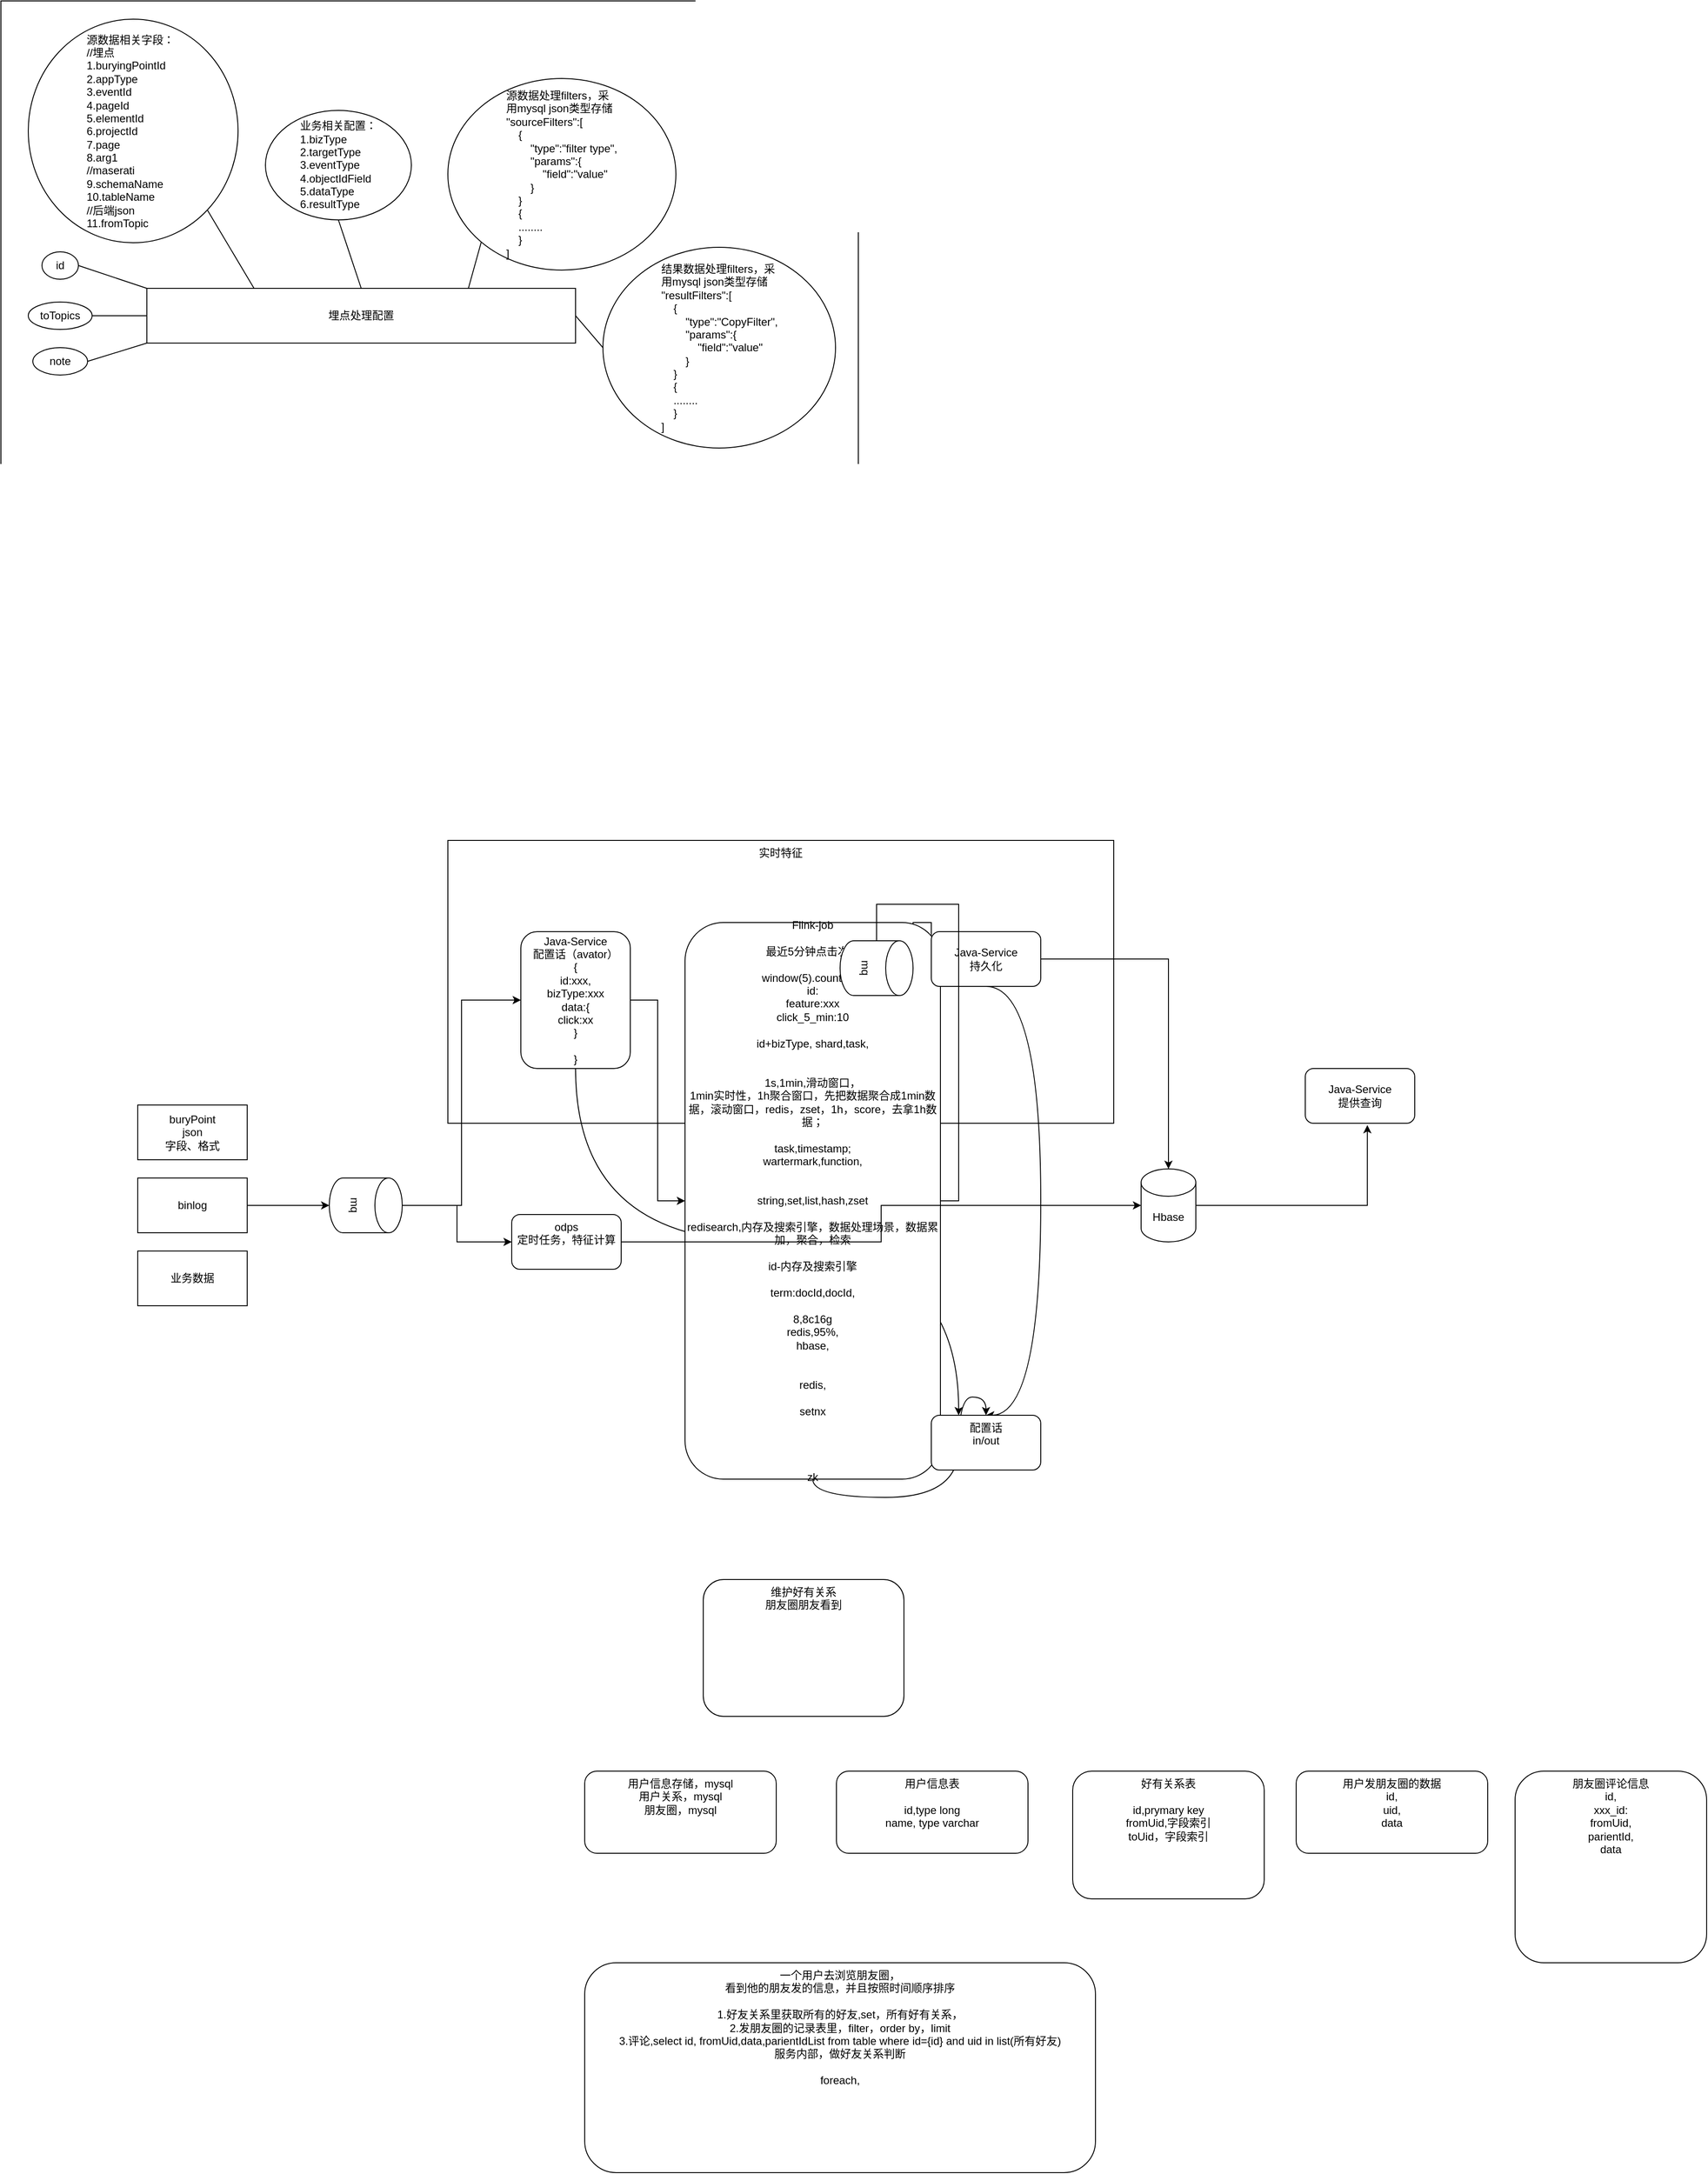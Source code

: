 <mxfile version="15.1.4" type="github">
  <diagram id="R2lEEEUBdFMjLlhIrx00" name="Page-1">
    <mxGraphModel dx="1186" dy="795" grid="1" gridSize="10" guides="1" tooltips="1" connect="1" arrows="1" fold="1" page="1" pageScale="1" pageWidth="850" pageHeight="1100" math="0" shadow="0" extFonts="Permanent Marker^https://fonts.googleapis.com/css?family=Permanent+Marker">
      <root>
        <mxCell id="0" />
        <mxCell id="1" parent="0" />
        <mxCell id="l1JvUQBuHf1RkBQ7X7X6-16" value="实时特征" style="rounded=0;whiteSpace=wrap;html=1;verticalAlign=top;" vertex="1" parent="1">
          <mxGeometry x="530" y="1040" width="730" height="310" as="geometry" />
        </mxCell>
        <mxCell id="MYoXy8F3OLypVtrj_-tT-12" value="" style="rounded=0;whiteSpace=wrap;html=1;align=left;" parent="1" vertex="1">
          <mxGeometry x="40" y="120" width="940" height="520" as="geometry" />
        </mxCell>
        <mxCell id="MYoXy8F3OLypVtrj_-tT-7" style="rounded=0;orthogonalLoop=1;jettySize=auto;html=1;exitX=0;exitY=0.5;exitDx=0;exitDy=0;entryX=1;entryY=0.5;entryDx=0;entryDy=0;endArrow=none;endFill=0;" parent="1" source="MYoXy8F3OLypVtrj_-tT-1" target="MYoXy8F3OLypVtrj_-tT-4" edge="1">
          <mxGeometry relative="1" as="geometry" />
        </mxCell>
        <mxCell id="MYoXy8F3OLypVtrj_-tT-10" style="edgeStyle=none;rounded=0;orthogonalLoop=1;jettySize=auto;html=1;exitX=0.25;exitY=0;exitDx=0;exitDy=0;entryX=1;entryY=1;entryDx=0;entryDy=0;endArrow=none;endFill=0;" parent="1" source="MYoXy8F3OLypVtrj_-tT-1" target="MYoXy8F3OLypVtrj_-tT-3" edge="1">
          <mxGeometry relative="1" as="geometry" />
        </mxCell>
        <mxCell id="MYoXy8F3OLypVtrj_-tT-11" style="edgeStyle=none;rounded=0;orthogonalLoop=1;jettySize=auto;html=1;exitX=0.75;exitY=0;exitDx=0;exitDy=0;entryX=0;entryY=1;entryDx=0;entryDy=0;endArrow=none;endFill=0;" parent="1" source="MYoXy8F3OLypVtrj_-tT-1" target="MYoXy8F3OLypVtrj_-tT-5" edge="1">
          <mxGeometry relative="1" as="geometry" />
        </mxCell>
        <mxCell id="MYoXy8F3OLypVtrj_-tT-26" style="edgeStyle=none;rounded=0;orthogonalLoop=1;jettySize=auto;html=1;exitX=0;exitY=1;exitDx=0;exitDy=0;entryX=1;entryY=0.5;entryDx=0;entryDy=0;endArrow=none;endFill=0;" parent="1" source="MYoXy8F3OLypVtrj_-tT-1" target="MYoXy8F3OLypVtrj_-tT-25" edge="1">
          <mxGeometry relative="1" as="geometry" />
        </mxCell>
        <mxCell id="MYoXy8F3OLypVtrj_-tT-30" style="edgeStyle=none;rounded=0;orthogonalLoop=1;jettySize=auto;html=1;exitX=1;exitY=0.5;exitDx=0;exitDy=0;entryX=0;entryY=0.5;entryDx=0;entryDy=0;endArrow=none;endFill=0;" parent="1" source="MYoXy8F3OLypVtrj_-tT-1" target="MYoXy8F3OLypVtrj_-tT-29" edge="1">
          <mxGeometry relative="1" as="geometry" />
        </mxCell>
        <mxCell id="MYoXy8F3OLypVtrj_-tT-64" style="edgeStyle=none;rounded=0;orthogonalLoop=1;jettySize=auto;html=1;exitX=0.5;exitY=0;exitDx=0;exitDy=0;entryX=0.5;entryY=1;entryDx=0;entryDy=0;endArrow=none;endFill=0;" parent="1" source="MYoXy8F3OLypVtrj_-tT-1" target="MYoXy8F3OLypVtrj_-tT-63" edge="1">
          <mxGeometry relative="1" as="geometry" />
        </mxCell>
        <mxCell id="MYoXy8F3OLypVtrj_-tT-1" value="埋点处理配置" style="rounded=0;whiteSpace=wrap;html=1;" parent="1" vertex="1">
          <mxGeometry x="200" y="435" width="470" height="60" as="geometry" />
        </mxCell>
        <mxCell id="MYoXy8F3OLypVtrj_-tT-2" value="id" style="ellipse;whiteSpace=wrap;html=1;" parent="1" vertex="1">
          <mxGeometry x="85" y="395" width="40" height="30" as="geometry" />
        </mxCell>
        <mxCell id="MYoXy8F3OLypVtrj_-tT-3" value="源数据相关字段：&lt;br&gt;//埋点&lt;br&gt;1.buryingPointId&lt;br&gt;2.appType&lt;br&gt;3.eventId&lt;br&gt;4.pageId&lt;br&gt;5.elementId&lt;br&gt;6.projectId&lt;br&gt;7.page&lt;br&gt;8.arg1&lt;br&gt;//maserati&lt;br&gt;9.schemaName&lt;br&gt;10.tableName&lt;br&gt;//后端json&lt;br&gt;11.fromTopic" style="ellipse;whiteSpace=wrap;html=1;align=left;spacingTop=0;spacing=64;" parent="1" vertex="1">
          <mxGeometry x="70" y="140" width="230" height="245" as="geometry" />
        </mxCell>
        <mxCell id="MYoXy8F3OLypVtrj_-tT-4" value="toTopics" style="ellipse;whiteSpace=wrap;html=1;" parent="1" vertex="1">
          <mxGeometry x="70" y="450" width="70" height="30" as="geometry" />
        </mxCell>
        <mxCell id="MYoXy8F3OLypVtrj_-tT-5" value="源数据处理filters，采用mysql json类型存储&lt;br&gt;&quot;sourceFilters&quot;:[&lt;br&gt;&amp;nbsp; &amp;nbsp; {&lt;br&gt;&amp;nbsp; &amp;nbsp; &amp;nbsp; &amp;nbsp; &quot;type&quot;:&quot;filter type&quot;,&lt;br&gt;&amp;nbsp; &amp;nbsp; &amp;nbsp; &amp;nbsp; &quot;params&quot;:{&lt;br&gt;&amp;nbsp; &amp;nbsp; &amp;nbsp; &amp;nbsp; &amp;nbsp; &amp;nbsp; &quot;field&quot;:&quot;value&quot;&lt;br&gt;&amp;nbsp; &amp;nbsp; &amp;nbsp; &amp;nbsp; }&lt;br&gt;&amp;nbsp; &amp;nbsp; }&lt;br&gt;&amp;nbsp; &amp;nbsp; {&lt;br&gt;&amp;nbsp; &amp;nbsp; ........&lt;br&gt;&amp;nbsp; &amp;nbsp; }&lt;br&gt;]" style="ellipse;whiteSpace=wrap;html=1;align=left;spacingTop=0;spacing=64;" parent="1" vertex="1">
          <mxGeometry x="530" y="205" width="250" height="210" as="geometry" />
        </mxCell>
        <mxCell id="MYoXy8F3OLypVtrj_-tT-6" value="" style="endArrow=none;html=1;entryX=1;entryY=0.5;entryDx=0;entryDy=0;exitX=0;exitY=0;exitDx=0;exitDy=0;" parent="1" source="MYoXy8F3OLypVtrj_-tT-1" target="MYoXy8F3OLypVtrj_-tT-2" edge="1">
          <mxGeometry width="50" height="50" relative="1" as="geometry">
            <mxPoint x="590" y="560" as="sourcePoint" />
            <mxPoint x="640" y="510" as="targetPoint" />
          </mxGeometry>
        </mxCell>
        <mxCell id="MYoXy8F3OLypVtrj_-tT-25" value="note" style="ellipse;whiteSpace=wrap;html=1;" parent="1" vertex="1">
          <mxGeometry x="75" y="500" width="60" height="30" as="geometry" />
        </mxCell>
        <mxCell id="MYoXy8F3OLypVtrj_-tT-29" value="结果数据处理filters，采用mysql json类型存储&lt;br&gt;&quot;resultFilters&quot;:[&lt;br&gt;&amp;nbsp; &amp;nbsp; {&lt;br&gt;&amp;nbsp; &amp;nbsp; &amp;nbsp; &amp;nbsp; &quot;type&quot;:&quot;CopyFilter&quot;,&lt;br&gt;&amp;nbsp; &amp;nbsp; &amp;nbsp; &amp;nbsp; &quot;params&quot;:{&lt;br&gt;&amp;nbsp; &amp;nbsp; &amp;nbsp; &amp;nbsp; &amp;nbsp; &amp;nbsp; &quot;field&quot;:&quot;value&quot;&lt;br&gt;&amp;nbsp; &amp;nbsp; &amp;nbsp; &amp;nbsp; }&lt;br&gt;&amp;nbsp; &amp;nbsp; }&lt;br&gt;&amp;nbsp; &amp;nbsp; {&lt;br&gt;&amp;nbsp; &amp;nbsp; ........&lt;br&gt;&amp;nbsp; &amp;nbsp; }&lt;br&gt;]" style="ellipse;whiteSpace=wrap;html=1;align=left;spacingTop=0;spacing=64;" parent="1" vertex="1">
          <mxGeometry x="700" y="390" width="255" height="220" as="geometry" />
        </mxCell>
        <mxCell id="MYoXy8F3OLypVtrj_-tT-63" value="业务相关配置：&lt;br&gt;1.bizType&lt;br&gt;2.targetType&lt;br&gt;3.eventType&lt;br&gt;4.objectIdField&lt;br&gt;5.dataType&lt;br&gt;6.&lt;span style=&quot;text-align: center&quot;&gt;resultType&lt;/span&gt;" style="ellipse;whiteSpace=wrap;html=1;align=left;spacingTop=0;spacing=38;" parent="1" vertex="1">
          <mxGeometry x="330" y="240" width="160" height="120" as="geometry" />
        </mxCell>
        <mxCell id="l1JvUQBuHf1RkBQ7X7X6-1" value="buryPoint&lt;br&gt;json&lt;br&gt;字段、格式" style="rounded=0;whiteSpace=wrap;html=1;" vertex="1" parent="1">
          <mxGeometry x="190" y="1330" width="120" height="60" as="geometry" />
        </mxCell>
        <mxCell id="l1JvUQBuHf1RkBQ7X7X6-5" style="edgeStyle=orthogonalEdgeStyle;rounded=0;orthogonalLoop=1;jettySize=auto;html=1;exitX=1;exitY=0.5;exitDx=0;exitDy=0;entryX=0.5;entryY=1;entryDx=0;entryDy=0;entryPerimeter=0;" edge="1" parent="1" source="l1JvUQBuHf1RkBQ7X7X6-2" target="l1JvUQBuHf1RkBQ7X7X6-4">
          <mxGeometry relative="1" as="geometry" />
        </mxCell>
        <mxCell id="l1JvUQBuHf1RkBQ7X7X6-2" value="binlog" style="rounded=0;whiteSpace=wrap;html=1;" vertex="1" parent="1">
          <mxGeometry x="190" y="1410" width="120" height="60" as="geometry" />
        </mxCell>
        <mxCell id="l1JvUQBuHf1RkBQ7X7X6-3" value="业务数据" style="rounded=0;whiteSpace=wrap;html=1;" vertex="1" parent="1">
          <mxGeometry x="190" y="1490" width="120" height="60" as="geometry" />
        </mxCell>
        <mxCell id="l1JvUQBuHf1RkBQ7X7X6-7" style="edgeStyle=orthogonalEdgeStyle;rounded=0;orthogonalLoop=1;jettySize=auto;html=1;exitX=0.5;exitY=0;exitDx=0;exitDy=0;exitPerimeter=0;entryX=0;entryY=0.5;entryDx=0;entryDy=0;" edge="1" parent="1" source="l1JvUQBuHf1RkBQ7X7X6-4" target="l1JvUQBuHf1RkBQ7X7X6-6">
          <mxGeometry relative="1" as="geometry" />
        </mxCell>
        <mxCell id="l1JvUQBuHf1RkBQ7X7X6-18" style="edgeStyle=orthogonalEdgeStyle;rounded=0;orthogonalLoop=1;jettySize=auto;html=1;exitX=0.5;exitY=0;exitDx=0;exitDy=0;exitPerimeter=0;entryX=0;entryY=0.5;entryDx=0;entryDy=0;" edge="1" parent="1" source="l1JvUQBuHf1RkBQ7X7X6-4" target="l1JvUQBuHf1RkBQ7X7X6-17">
          <mxGeometry relative="1" as="geometry" />
        </mxCell>
        <mxCell id="l1JvUQBuHf1RkBQ7X7X6-4" value="mq" style="shape=cylinder3;whiteSpace=wrap;html=1;boundedLbl=1;backgroundOutline=1;size=15;rotation=90;" vertex="1" parent="1">
          <mxGeometry x="410" y="1400" width="60" height="80" as="geometry" />
        </mxCell>
        <mxCell id="l1JvUQBuHf1RkBQ7X7X6-9" style="edgeStyle=orthogonalEdgeStyle;rounded=0;orthogonalLoop=1;jettySize=auto;html=1;exitX=1;exitY=0.5;exitDx=0;exitDy=0;entryX=0;entryY=0.5;entryDx=0;entryDy=0;" edge="1" parent="1" source="l1JvUQBuHf1RkBQ7X7X6-6" target="l1JvUQBuHf1RkBQ7X7X6-8">
          <mxGeometry relative="1" as="geometry" />
        </mxCell>
        <mxCell id="l1JvUQBuHf1RkBQ7X7X6-23" style="edgeStyle=orthogonalEdgeStyle;curved=1;rounded=0;orthogonalLoop=1;jettySize=auto;html=1;exitX=0.5;exitY=1;exitDx=0;exitDy=0;entryX=0.25;entryY=0;entryDx=0;entryDy=0;" edge="1" parent="1" source="l1JvUQBuHf1RkBQ7X7X6-6" target="l1JvUQBuHf1RkBQ7X7X6-22">
          <mxGeometry relative="1" as="geometry" />
        </mxCell>
        <mxCell id="l1JvUQBuHf1RkBQ7X7X6-6" value="Java-Service&lt;br&gt;配置话（avator）&lt;br&gt;{&lt;br&gt;id:xxx,&lt;br&gt;bizType:xxx&lt;br&gt;data:{&lt;br&gt;click:xx&lt;br&gt;}&lt;br&gt;&lt;br&gt;}" style="rounded=1;whiteSpace=wrap;html=1;" vertex="1" parent="1">
          <mxGeometry x="610" y="1140" width="120" height="150" as="geometry" />
        </mxCell>
        <mxCell id="l1JvUQBuHf1RkBQ7X7X6-11" style="edgeStyle=orthogonalEdgeStyle;rounded=0;orthogonalLoop=1;jettySize=auto;html=1;exitX=1;exitY=0.5;exitDx=0;exitDy=0;entryX=0;entryY=0.5;entryDx=0;entryDy=0;startArrow=none;" edge="1" parent="1" source="l1JvUQBuHf1RkBQ7X7X6-14" target="l1JvUQBuHf1RkBQ7X7X6-10">
          <mxGeometry relative="1" as="geometry" />
        </mxCell>
        <mxCell id="l1JvUQBuHf1RkBQ7X7X6-24" style="edgeStyle=orthogonalEdgeStyle;curved=1;rounded=0;orthogonalLoop=1;jettySize=auto;html=1;exitX=0.5;exitY=1;exitDx=0;exitDy=0;" edge="1" parent="1" source="l1JvUQBuHf1RkBQ7X7X6-8" target="l1JvUQBuHf1RkBQ7X7X6-22">
          <mxGeometry relative="1" as="geometry" />
        </mxCell>
        <mxCell id="l1JvUQBuHf1RkBQ7X7X6-8" value="Flink-job&lt;br&gt;&lt;br&gt;最近5分钟点击次数&lt;br&gt;&lt;br&gt;window(5).count计算&lt;br&gt;id:&lt;br&gt;feature:xxx&lt;br&gt;click_5_min:10&lt;br&gt;&lt;br&gt;id+bizType, shard,task,&lt;br&gt;&lt;br&gt;&lt;br&gt;1s,1min,滑动窗口，&lt;br&gt;1min实时性，1h聚合窗口，先把数据聚合成1min数据，滚动窗口，redis，zset，1h，score，去拿1h数据；&lt;br&gt;&lt;br&gt;task,timestamp;&lt;br&gt;wartermark,function,&lt;br&gt;&lt;br&gt;&lt;br&gt;string,set,list,hash,zset&lt;br&gt;&lt;br&gt;redisearch,内存及搜索引擎，数据处理场景，数据累加，聚合，检索&lt;br&gt;&lt;br&gt;id-内存及搜索引擎&lt;br&gt;&lt;br&gt;term:docId,docId,&lt;br&gt;&lt;br&gt;8,8c16g&lt;br&gt;redis,95%,&lt;br&gt;hbase,&lt;br&gt;&lt;br&gt;&lt;br&gt;redis,&lt;br&gt;&lt;br&gt;setnx&lt;br&gt;&lt;br&gt;&lt;br&gt;&lt;br&gt;&lt;br&gt;zk" style="rounded=1;whiteSpace=wrap;html=1;" vertex="1" parent="1">
          <mxGeometry x="790" y="1130" width="280" height="610" as="geometry" />
        </mxCell>
        <mxCell id="l1JvUQBuHf1RkBQ7X7X6-13" style="edgeStyle=orthogonalEdgeStyle;rounded=0;orthogonalLoop=1;jettySize=auto;html=1;exitX=1;exitY=0.5;exitDx=0;exitDy=0;entryX=0.5;entryY=0;entryDx=0;entryDy=0;entryPerimeter=0;" edge="1" parent="1" source="l1JvUQBuHf1RkBQ7X7X6-10" target="l1JvUQBuHf1RkBQ7X7X6-12">
          <mxGeometry relative="1" as="geometry" />
        </mxCell>
        <mxCell id="l1JvUQBuHf1RkBQ7X7X6-25" style="edgeStyle=orthogonalEdgeStyle;curved=1;rounded=0;orthogonalLoop=1;jettySize=auto;html=1;exitX=0.5;exitY=1;exitDx=0;exitDy=0;entryX=0.5;entryY=0;entryDx=0;entryDy=0;" edge="1" parent="1" source="l1JvUQBuHf1RkBQ7X7X6-10" target="l1JvUQBuHf1RkBQ7X7X6-22">
          <mxGeometry relative="1" as="geometry">
            <Array as="points">
              <mxPoint x="1180" y="1200" />
              <mxPoint x="1180" y="1670" />
            </Array>
          </mxGeometry>
        </mxCell>
        <mxCell id="l1JvUQBuHf1RkBQ7X7X6-10" value="Java-Service&lt;br&gt;持久化" style="rounded=1;whiteSpace=wrap;html=1;" vertex="1" parent="1">
          <mxGeometry x="1060" y="1140" width="120" height="60" as="geometry" />
        </mxCell>
        <mxCell id="l1JvUQBuHf1RkBQ7X7X6-21" style="edgeStyle=orthogonalEdgeStyle;rounded=0;orthogonalLoop=1;jettySize=auto;html=1;exitX=1;exitY=0.5;exitDx=0;exitDy=0;exitPerimeter=0;entryX=0.567;entryY=1.033;entryDx=0;entryDy=0;entryPerimeter=0;" edge="1" parent="1" source="l1JvUQBuHf1RkBQ7X7X6-12" target="l1JvUQBuHf1RkBQ7X7X6-20">
          <mxGeometry relative="1" as="geometry" />
        </mxCell>
        <mxCell id="l1JvUQBuHf1RkBQ7X7X6-12" value="Hbase" style="shape=cylinder3;whiteSpace=wrap;html=1;boundedLbl=1;backgroundOutline=1;size=15;" vertex="1" parent="1">
          <mxGeometry x="1290" y="1400" width="60" height="80" as="geometry" />
        </mxCell>
        <mxCell id="l1JvUQBuHf1RkBQ7X7X6-14" value="mq" style="shape=cylinder3;whiteSpace=wrap;html=1;boundedLbl=1;backgroundOutline=1;size=15;rotation=90;" vertex="1" parent="1">
          <mxGeometry x="970" y="1140" width="60" height="80" as="geometry" />
        </mxCell>
        <mxCell id="l1JvUQBuHf1RkBQ7X7X6-15" value="" style="edgeStyle=orthogonalEdgeStyle;rounded=0;orthogonalLoop=1;jettySize=auto;html=1;exitX=1;exitY=0.5;exitDx=0;exitDy=0;entryX=0;entryY=0.5;entryDx=0;entryDy=0;endArrow=none;" edge="1" parent="1" source="l1JvUQBuHf1RkBQ7X7X6-8" target="l1JvUQBuHf1RkBQ7X7X6-14">
          <mxGeometry relative="1" as="geometry">
            <mxPoint x="910" y="1210" as="sourcePoint" />
            <mxPoint x="1060" y="1170" as="targetPoint" />
          </mxGeometry>
        </mxCell>
        <mxCell id="l1JvUQBuHf1RkBQ7X7X6-19" style="edgeStyle=orthogonalEdgeStyle;rounded=0;orthogonalLoop=1;jettySize=auto;html=1;exitX=1;exitY=0.5;exitDx=0;exitDy=0;" edge="1" parent="1" source="l1JvUQBuHf1RkBQ7X7X6-17" target="l1JvUQBuHf1RkBQ7X7X6-12">
          <mxGeometry relative="1" as="geometry" />
        </mxCell>
        <mxCell id="l1JvUQBuHf1RkBQ7X7X6-17" value="odps&lt;br&gt;定时任务，特征计算" style="rounded=1;whiteSpace=wrap;html=1;verticalAlign=top;" vertex="1" parent="1">
          <mxGeometry x="600" y="1450" width="120" height="60" as="geometry" />
        </mxCell>
        <mxCell id="l1JvUQBuHf1RkBQ7X7X6-20" value="Java-Service&lt;br&gt;提供查询" style="rounded=1;whiteSpace=wrap;html=1;" vertex="1" parent="1">
          <mxGeometry x="1470" y="1290" width="120" height="60" as="geometry" />
        </mxCell>
        <mxCell id="l1JvUQBuHf1RkBQ7X7X6-22" value="配置话&lt;br&gt;in/out" style="rounded=1;whiteSpace=wrap;html=1;verticalAlign=top;" vertex="1" parent="1">
          <mxGeometry x="1060" y="1670" width="120" height="60" as="geometry" />
        </mxCell>
        <mxCell id="l1JvUQBuHf1RkBQ7X7X6-26" value="维护好有关系&lt;br&gt;朋友圈朋友看到&lt;br&gt;" style="rounded=1;whiteSpace=wrap;html=1;verticalAlign=top;" vertex="1" parent="1">
          <mxGeometry x="810" y="1850" width="220" height="150" as="geometry" />
        </mxCell>
        <mxCell id="l1JvUQBuHf1RkBQ7X7X6-27" value="用户信息存储，mysql&lt;br&gt;用户关系，mysql&lt;br&gt;朋友圈，mysql" style="rounded=1;whiteSpace=wrap;html=1;verticalAlign=top;" vertex="1" parent="1">
          <mxGeometry x="680" y="2060" width="210" height="90" as="geometry" />
        </mxCell>
        <mxCell id="l1JvUQBuHf1RkBQ7X7X6-28" value="用户信息表&lt;br&gt;&lt;br&gt;id,type long&lt;br&gt;name, type varchar" style="rounded=1;whiteSpace=wrap;html=1;verticalAlign=top;" vertex="1" parent="1">
          <mxGeometry x="956" y="2060" width="210" height="90" as="geometry" />
        </mxCell>
        <mxCell id="l1JvUQBuHf1RkBQ7X7X6-29" value="好有关系表&lt;br&gt;&lt;br&gt;id,prymary key&lt;br&gt;fromUid,字段索引&lt;br&gt;toUid，字段索引" style="rounded=1;whiteSpace=wrap;html=1;verticalAlign=top;" vertex="1" parent="1">
          <mxGeometry x="1215" y="2060" width="210" height="140" as="geometry" />
        </mxCell>
        <mxCell id="l1JvUQBuHf1RkBQ7X7X6-30" value="用户发朋友圈的数据&lt;br&gt;id,&lt;br&gt;uid,&lt;br&gt;data" style="rounded=1;whiteSpace=wrap;html=1;verticalAlign=top;" vertex="1" parent="1">
          <mxGeometry x="1460" y="2060" width="210" height="90" as="geometry" />
        </mxCell>
        <mxCell id="l1JvUQBuHf1RkBQ7X7X6-31" value="一个用户去浏览朋友圈，&lt;br&gt;看到他的朋友发的信息，并且按照时间顺序排序&lt;br&gt;&lt;br&gt;1.好友关系里获取所有的好友,set，所有好有关系，&lt;br&gt;2.发朋友圈的记录表里，filter，order by，limit&lt;br&gt;3.评论,select id, fromUid,data,parientIdList from table where id={id} and uid in list(所有好友)&lt;br&gt;服务内部，做好友关系判断&lt;br&gt;&lt;br&gt;foreach," style="rounded=1;whiteSpace=wrap;html=1;verticalAlign=top;" vertex="1" parent="1">
          <mxGeometry x="680" y="2270" width="560" height="230" as="geometry" />
        </mxCell>
        <mxCell id="l1JvUQBuHf1RkBQ7X7X6-32" value="朋友圈评论信息&lt;br&gt;id,&lt;br&gt;xxx_id:&lt;br&gt;fromUid,&lt;br&gt;parientId,&lt;br&gt;data" style="rounded=1;whiteSpace=wrap;html=1;verticalAlign=top;" vertex="1" parent="1">
          <mxGeometry x="1700" y="2060" width="210" height="210" as="geometry" />
        </mxCell>
      </root>
    </mxGraphModel>
  </diagram>
</mxfile>
